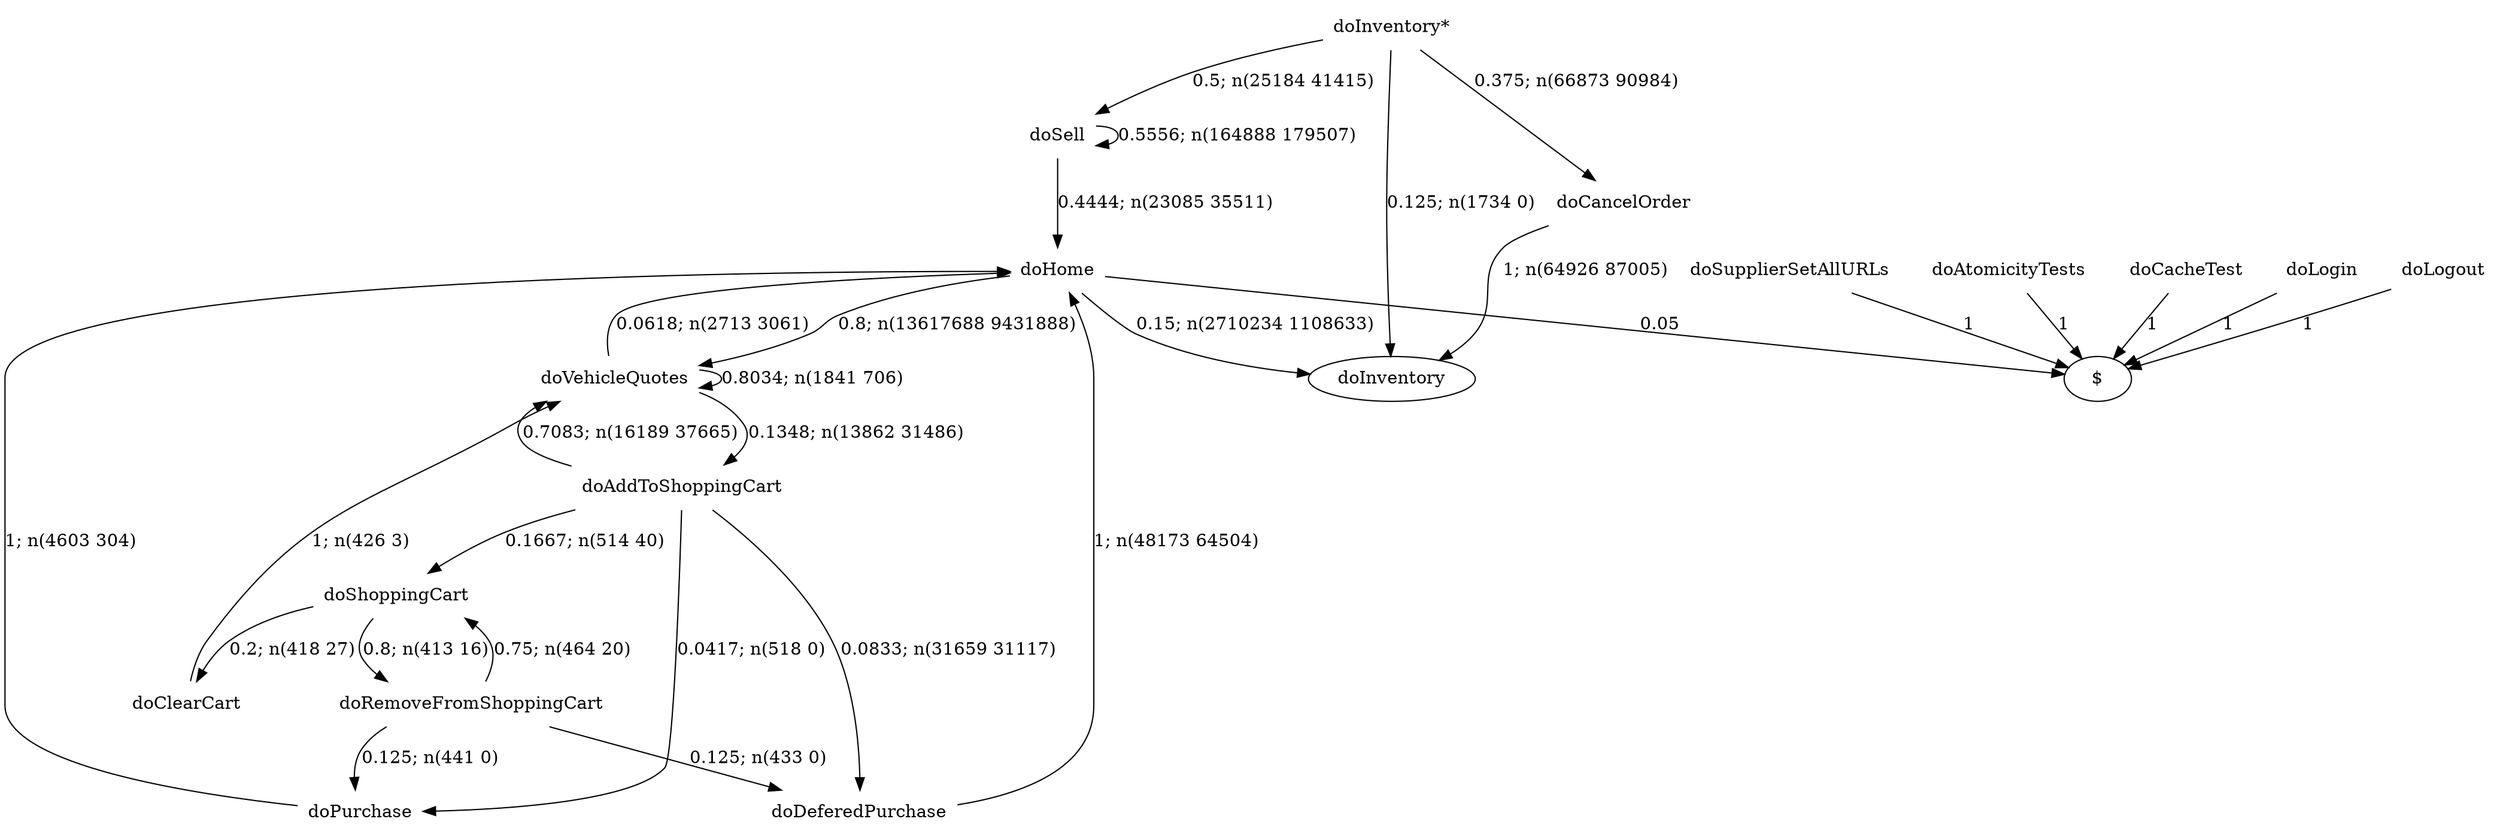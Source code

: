 digraph G {"doInventory*" [label="doInventory*",shape=none];"doSupplierSetAllURLs" [label="doSupplierSetAllURLs",shape=none];"doAtomicityTests" [label="doAtomicityTests",shape=none];"doCacheTest" [label="doCacheTest",shape=none];"doLogin" [label="doLogin",shape=none];"doVehicleQuotes" [label="doVehicleQuotes",shape=none];"doAddToShoppingCart" [label="doAddToShoppingCart",shape=none];"doDeferedPurchase" [label="doDeferedPurchase",shape=none];"doHome" [label="doHome",shape=none];"doShoppingCart" [label="doShoppingCart",shape=none];"doClearCart" [label="doClearCart",shape=none];"doPurchase" [label="doPurchase",shape=none];"doSell" [label="doSell",shape=none];"doLogout" [label="doLogout",shape=none];"doCancelOrder" [label="doCancelOrder",shape=none];"doRemoveFromShoppingCart" [label="doRemoveFromShoppingCart",shape=none];"doInventory*"->"doInventory" [style=solid,label="0.125; n(1734 0)"];"doInventory*"->"doSell" [style=solid,label="0.5; n(25184 41415)"];"doInventory*"->"doCancelOrder" [style=solid,label="0.375; n(66873 90984)"];"doSupplierSetAllURLs"->"$" [style=solid,label="1"];"doAtomicityTests"->"$" [style=solid,label="1"];"doCacheTest"->"$" [style=solid,label="1"];"doLogin"->"$" [style=solid,label="1"];"doVehicleQuotes"->"doVehicleQuotes" [style=solid,label="0.8034; n(1841 706)"];"doVehicleQuotes"->"doAddToShoppingCart" [style=solid,label="0.1348; n(13862 31486)"];"doVehicleQuotes"->"doHome" [style=solid,label="0.0618; n(2713 3061)"];"doAddToShoppingCart"->"doVehicleQuotes" [style=solid,label="0.7083; n(16189 37665)"];"doAddToShoppingCart"->"doDeferedPurchase" [style=solid,label="0.0833; n(31659 31117)"];"doAddToShoppingCart"->"doShoppingCart" [style=solid,label="0.1667; n(514 40)"];"doAddToShoppingCart"->"doPurchase" [style=solid,label="0.0417; n(518 0)"];"doDeferedPurchase"->"doHome" [style=solid,label="1; n(48173 64504)"];"doHome"->"doInventory" [style=solid,label="0.15; n(2710234 1108633)"];"doHome"->"doVehicleQuotes" [style=solid,label="0.8; n(13617688 9431888)"];"doHome"->"$" [style=solid,label="0.05"];"doShoppingCart"->"doClearCart" [style=solid,label="0.2; n(418 27)"];"doShoppingCart"->"doRemoveFromShoppingCart" [style=solid,label="0.8; n(413 16)"];"doClearCart"->"doVehicleQuotes" [style=solid,label="1; n(426 3)"];"doPurchase"->"doHome" [style=solid,label="1; n(4603 304)"];"doSell"->"doHome" [style=solid,label="0.4444; n(23085 35511)"];"doSell"->"doSell" [style=solid,label="0.5556; n(164888 179507)"];"doLogout"->"$" [style=solid,label="1"];"doCancelOrder"->"doInventory" [style=solid,label="1; n(64926 87005)"];"doRemoveFromShoppingCart"->"doDeferedPurchase" [style=solid,label="0.125; n(433 0)"];"doRemoveFromShoppingCart"->"doShoppingCart" [style=solid,label="0.75; n(464 20)"];"doRemoveFromShoppingCart"->"doPurchase" [style=solid,label="0.125; n(441 0)"];}